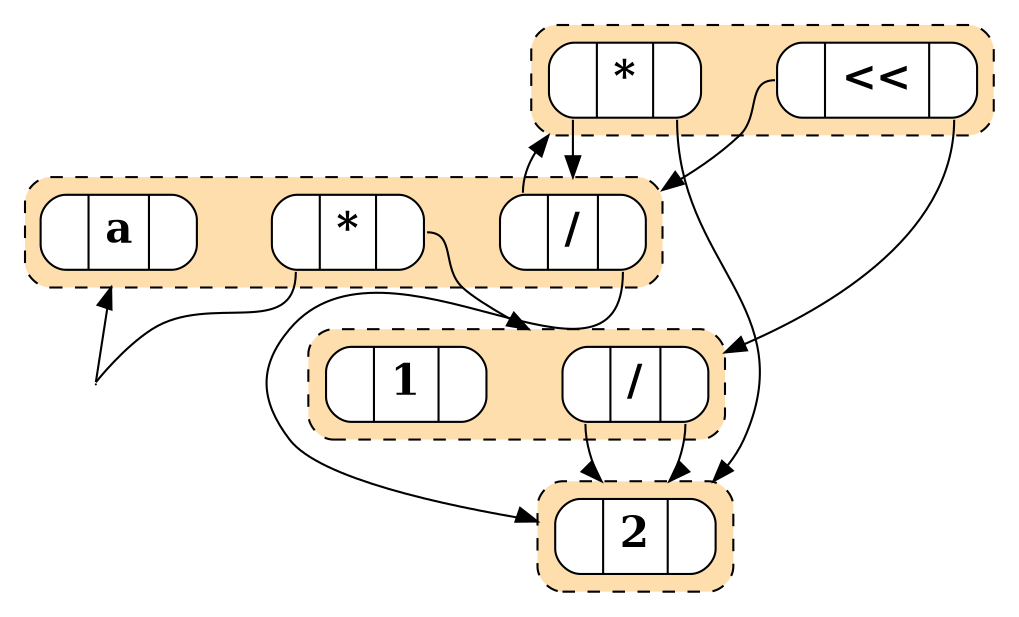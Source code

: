 digraph parent { graph [compound=true, nodesep=0.5, ranksep=0.5]
node [fillcolor=white 
            fontname="Times-Bold" fontsize=20 shape=record style="rounded, filled"]
subgraph "cluster-b1a66791-36d1-484a-8b4a-1ac3464e5f31" { graph [compound=true fillcolor=navajowhite style="dashed, rounded, filled"]
"*0"[label="<00> | \* | <01>"]
"/1"[label="<10> | \/ | <11>"]
"a"[label="<20> | \a | <21>"]
}
subgraph "cluster-93f5d43a-d25f-4f8a-88a2-74f7f0c178c6" { graph [compound=true fillcolor=navajowhite style="dashed, rounded, filled"]
"2"[label="<30> | \2 | <31>"]
}
subgraph "cluster-cd9118a3-4fbe-4a71-99ff-d3f75353cc00" { graph [compound=true fillcolor=navajowhite style="dashed, rounded, filled"]
"*4"[label="<40> | \* | <41>"]
"<<5"[label="<50> | \<\< | <51>"]
}
subgraph "cluster-3c3b9e22-6ffe-464f-9267-efd722e4a11d" { graph [compound=true fillcolor=navajowhite style="dashed, rounded, filled"]
"/6"[label="<60> | \/ | <61>"]
"1"[label="<70> | \1 | <71>"]
}
"*4":40 -> "/1" [lhead="cluster-b1a66791-36d1-484a-8b4a-1ac3464e5f31"]
"*4":41 -> "2" [lhead="cluster-93f5d43a-d25f-4f8a-88a2-74f7f0c178c6"]
"/1":10 -> "*4" [lhead="cluster-cd9118a3-4fbe-4a71-99ff-d3f75353cc00"]
"/1":11 -> "2" [lhead="cluster-93f5d43a-d25f-4f8a-88a2-74f7f0c178c6"]
"<<5":50 -> "/1" [lhead="cluster-b1a66791-36d1-484a-8b4a-1ac3464e5f31"]
"<<5":51 -> "/6" [lhead="cluster-3c3b9e22-6ffe-464f-9267-efd722e4a11d"]
"403a446b-e24b-4976-81c6-bc55983bec54" [height=0, width=0, shape=point]
"*0":00 -> "403a446b-e24b-4976-81c6-bc55983bec54" [dir=none]
"403a446b-e24b-4976-81c6-bc55983bec54" -> "a" [lhead="cluster-b1a66791-36d1-484a-8b4a-1ac3464e5f31"]
"*0":01 -> "/6" [lhead="cluster-3c3b9e22-6ffe-464f-9267-efd722e4a11d"]
"/6":60 -> "2" [lhead="cluster-93f5d43a-d25f-4f8a-88a2-74f7f0c178c6"]
"/6":61 -> "2" [lhead="cluster-93f5d43a-d25f-4f8a-88a2-74f7f0c178c6"]
}